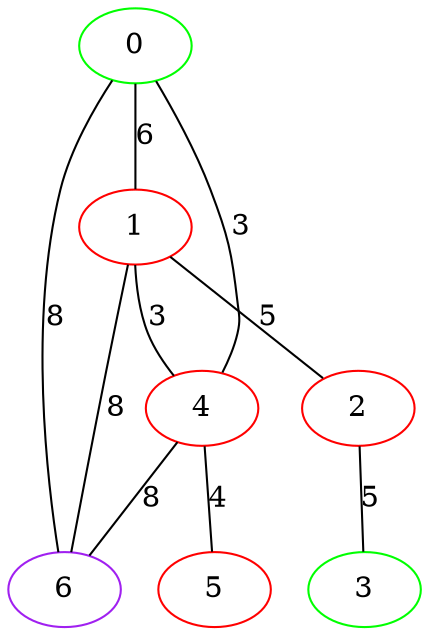 graph "" {
0 [color=green, weight=2];
1 [color=red, weight=1];
2 [color=red, weight=1];
3 [color=green, weight=2];
4 [color=red, weight=1];
5 [color=red, weight=1];
6 [color=purple, weight=4];
0 -- 1  [key=0, label=6];
0 -- 4  [key=0, label=3];
0 -- 6  [key=0, label=8];
1 -- 2  [key=0, label=5];
1 -- 4  [key=0, label=3];
1 -- 6  [key=0, label=8];
2 -- 3  [key=0, label=5];
4 -- 5  [key=0, label=4];
4 -- 6  [key=0, label=8];
}
